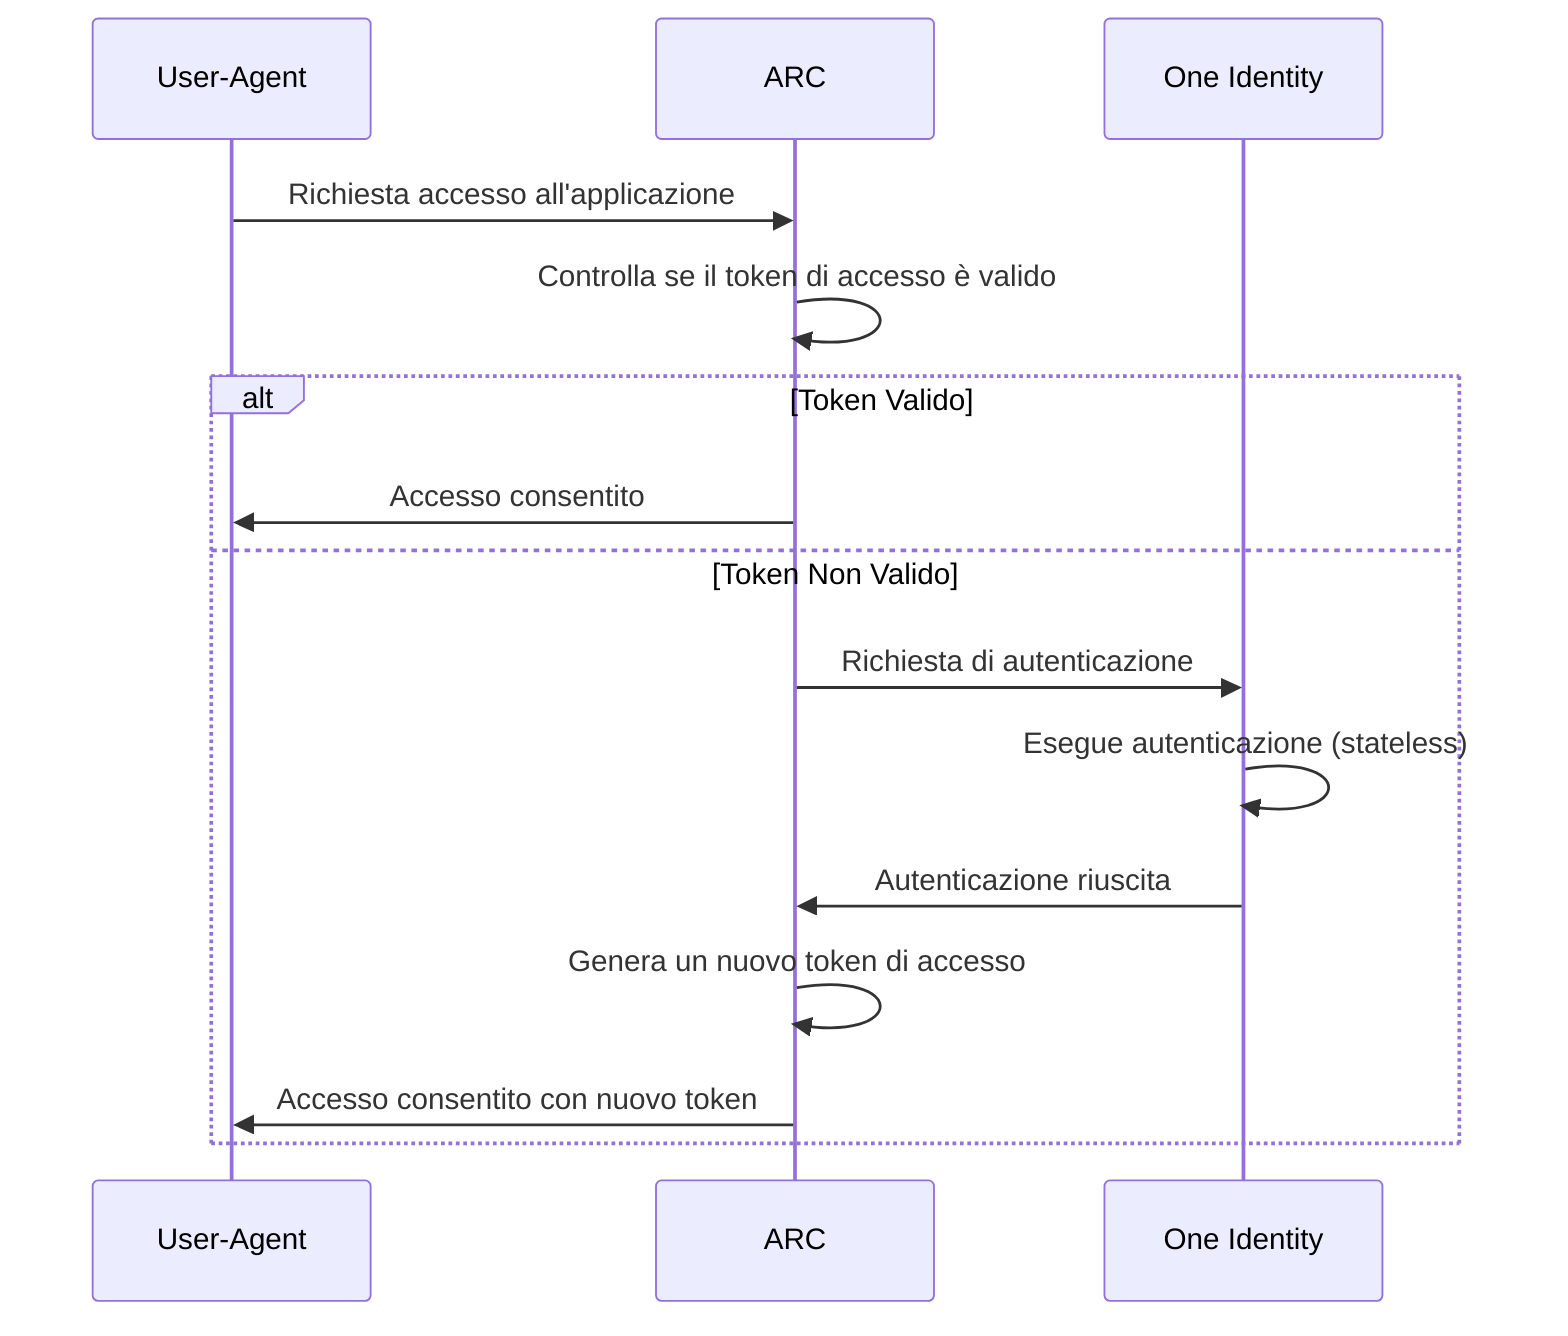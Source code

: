 sequenceDiagram
    participant User-Agent
    participant ARC
    participant OneIdentity as One Identity

    User-Agent->>ARC: Richiesta accesso all'applicazione
    ARC->>ARC: Controlla se il token di accesso è valido
    alt Token Valido
        ARC->>User-Agent: Accesso consentito
    else Token Non Valido
        ARC->>OneIdentity: Richiesta di autenticazione
        OneIdentity->>OneIdentity: Esegue autenticazione (stateless)
        OneIdentity->>ARC: Autenticazione riuscita
        ARC->>ARC: Genera un nuovo token di accesso
        ARC->>User-Agent: Accesso consentito con nuovo token
    end